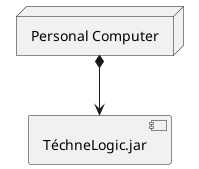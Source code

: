 @startuml deployDiagram

[TéchneLogic.jar] 
node "Personal Computer" as personalComputer
personalComputer *-down-> [TéchneLogic.jar]

@enduml